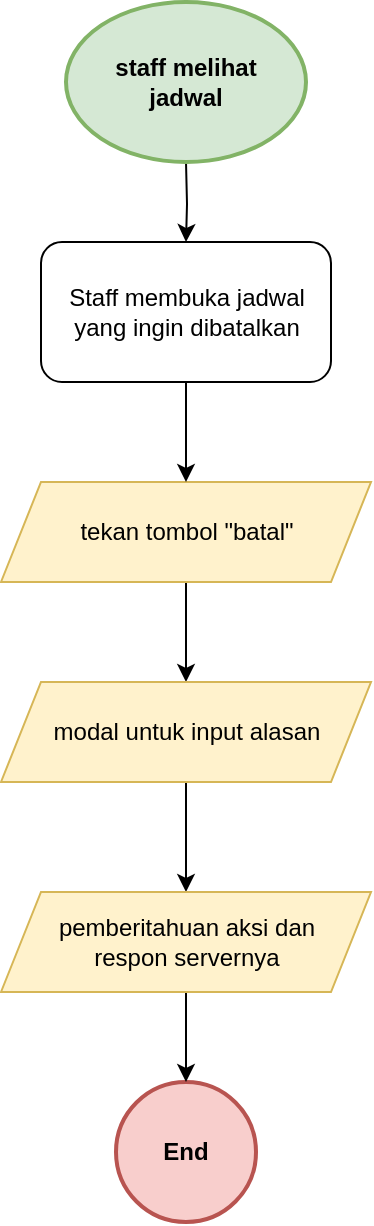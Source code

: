 <mxfile version="20.8.16" type="device"><diagram name="Page-1" id="_lvpNESu3gjRtbD_KERa"><mxGraphModel dx="1114" dy="999" grid="1" gridSize="10" guides="1" tooltips="1" connect="1" arrows="1" fold="1" page="1" pageScale="1" pageWidth="850" pageHeight="1100" math="0" shadow="0"><root><mxCell id="0"/><mxCell id="1" parent="0"/><mxCell id="yGN5MQu8CQVtkIjj77Vm-1" value="End" style="ellipse;whiteSpace=wrap;html=1;aspect=fixed;fillColor=#f8cecc;strokeColor=#b85450;fontStyle=1;strokeWidth=2;" parent="1" vertex="1"><mxGeometry x="115" y="620" width="70" height="70" as="geometry"/></mxCell><mxCell id="yGN5MQu8CQVtkIjj77Vm-2" value="" style="edgeStyle=orthogonalEdgeStyle;rounded=0;orthogonalLoop=1;jettySize=auto;html=1;" parent="1" target="yGN5MQu8CQVtkIjj77Vm-10" edge="1"><mxGeometry relative="1" as="geometry"><mxPoint x="150.0" y="160.0" as="sourcePoint"/></mxGeometry></mxCell><mxCell id="yGN5MQu8CQVtkIjj77Vm-19" value="" style="edgeStyle=orthogonalEdgeStyle;rounded=0;orthogonalLoop=1;jettySize=auto;html=1;" parent="1" source="yGN5MQu8CQVtkIjj77Vm-8" target="yGN5MQu8CQVtkIjj77Vm-16" edge="1"><mxGeometry relative="1" as="geometry"/></mxCell><mxCell id="yGN5MQu8CQVtkIjj77Vm-8" value="tekan tombol &quot;batal&quot;" style="shape=parallelogram;perimeter=parallelogramPerimeter;whiteSpace=wrap;html=1;fixedSize=1;strokeWidth=1;fillColor=#fff2cc;strokeColor=#d6b656;" parent="1" vertex="1"><mxGeometry x="57.5" y="320" width="185" height="50" as="geometry"/></mxCell><mxCell id="yGN5MQu8CQVtkIjj77Vm-9" value="" style="edgeStyle=orthogonalEdgeStyle;rounded=0;orthogonalLoop=1;jettySize=auto;html=1;entryX=0.5;entryY=0;entryDx=0;entryDy=0;" parent="1" source="yGN5MQu8CQVtkIjj77Vm-10" target="yGN5MQu8CQVtkIjj77Vm-8" edge="1"><mxGeometry relative="1" as="geometry"><mxPoint x="150" y="290" as="targetPoint"/></mxGeometry></mxCell><mxCell id="yGN5MQu8CQVtkIjj77Vm-10" value="Staff membuka jadwal&lt;br&gt;yang ingin dibatalkan" style="rounded=1;whiteSpace=wrap;html=1;fontSize=12;glass=0;strokeWidth=1;shadow=0;" parent="1" vertex="1"><mxGeometry x="77.5" y="200" width="145" height="70" as="geometry"/></mxCell><mxCell id="yGN5MQu8CQVtkIjj77Vm-14" value="staff melihat&lt;br&gt;jadwal" style="ellipse;whiteSpace=wrap;html=1;fillColor=#d5e8d4;strokeColor=#82b366;strokeWidth=2;fontStyle=1" parent="1" vertex="1"><mxGeometry x="90" y="80" width="120" height="80" as="geometry"/></mxCell><mxCell id="yGN5MQu8CQVtkIjj77Vm-20" value="" style="edgeStyle=orthogonalEdgeStyle;rounded=0;orthogonalLoop=1;jettySize=auto;html=1;" parent="1" source="yGN5MQu8CQVtkIjj77Vm-16" target="yGN5MQu8CQVtkIjj77Vm-18" edge="1"><mxGeometry relative="1" as="geometry"/></mxCell><mxCell id="yGN5MQu8CQVtkIjj77Vm-16" value="modal untuk input alasan" style="shape=parallelogram;perimeter=parallelogramPerimeter;whiteSpace=wrap;html=1;fixedSize=1;strokeWidth=1;fillColor=#fff2cc;strokeColor=#d6b656;" parent="1" vertex="1"><mxGeometry x="57.5" y="420" width="185" height="50" as="geometry"/></mxCell><mxCell id="yGN5MQu8CQVtkIjj77Vm-17" value="" style="edgeStyle=orthogonalEdgeStyle;rounded=0;orthogonalLoop=1;jettySize=auto;html=1;" parent="1" source="yGN5MQu8CQVtkIjj77Vm-18" target="yGN5MQu8CQVtkIjj77Vm-1" edge="1"><mxGeometry relative="1" as="geometry"/></mxCell><mxCell id="yGN5MQu8CQVtkIjj77Vm-18" value="pemberitahuan aksi dan&lt;br&gt;respon servernya" style="shape=parallelogram;perimeter=parallelogramPerimeter;whiteSpace=wrap;html=1;fixedSize=1;strokeWidth=1;fillColor=#fff2cc;strokeColor=#d6b656;" parent="1" vertex="1"><mxGeometry x="57.5" y="525" width="185" height="50" as="geometry"/></mxCell></root></mxGraphModel></diagram></mxfile>